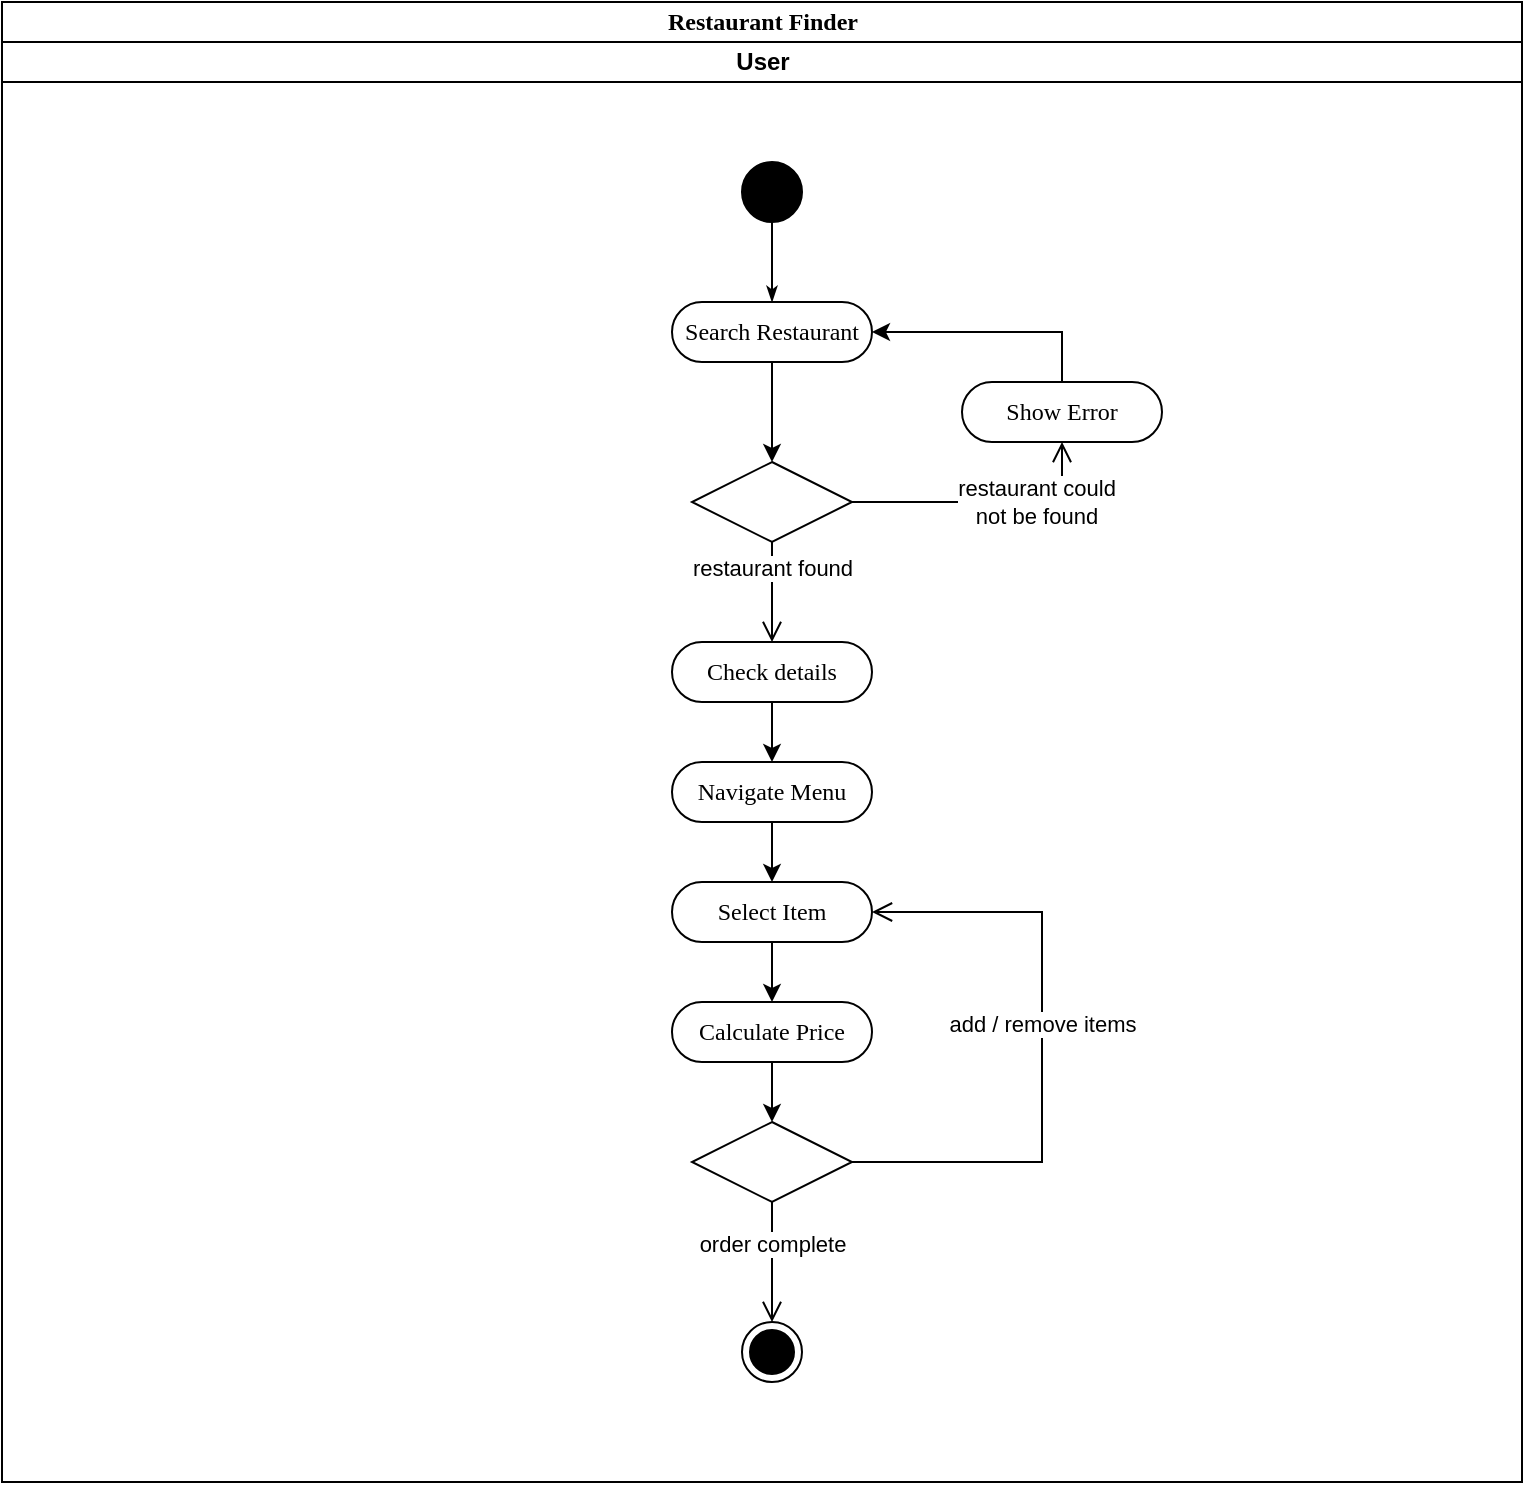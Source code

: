 <mxfile version="16.0.3" type="github">
  <diagram name="Page-1" id="0783ab3e-0a74-02c8-0abd-f7b4e66b4bec">
    <mxGraphModel dx="782" dy="428" grid="1" gridSize="10" guides="1" tooltips="1" connect="1" arrows="1" fold="1" page="1" pageScale="1" pageWidth="850" pageHeight="1100" background="none" math="0" shadow="0">
      <root>
        <mxCell id="0" />
        <mxCell id="1" parent="0" />
        <mxCell id="1c1d494c118603dd-1" value="Restaurant Finder" style="swimlane;html=1;childLayout=stackLayout;startSize=20;rounded=0;shadow=0;comic=0;labelBackgroundColor=none;strokeWidth=1;fontFamily=Verdana;fontSize=12;align=center;" parent="1" vertex="1">
          <mxGeometry x="40" y="20" width="760" height="740" as="geometry" />
        </mxCell>
        <mxCell id="1c1d494c118603dd-3" value="User" style="swimlane;html=1;startSize=20;" parent="1c1d494c118603dd-1" vertex="1">
          <mxGeometry y="20" width="760" height="720" as="geometry" />
        </mxCell>
        <mxCell id="60571a20871a0731-4" value="" style="ellipse;whiteSpace=wrap;html=1;rounded=0;shadow=0;comic=0;labelBackgroundColor=none;strokeWidth=1;fillColor=#000000;fontFamily=Verdana;fontSize=12;align=center;" parent="1c1d494c118603dd-3" vertex="1">
          <mxGeometry x="370" y="60" width="30" height="30" as="geometry" />
        </mxCell>
        <mxCell id="pZRyJmo8lcFpNpZf3xVv-4" value="" style="edgeStyle=orthogonalEdgeStyle;rounded=0;orthogonalLoop=1;jettySize=auto;html=1;" edge="1" parent="1c1d494c118603dd-3" source="60571a20871a0731-8" target="pZRyJmo8lcFpNpZf3xVv-1">
          <mxGeometry relative="1" as="geometry" />
        </mxCell>
        <mxCell id="60571a20871a0731-8" value="Search Restaurant" style="rounded=1;whiteSpace=wrap;html=1;shadow=0;comic=0;labelBackgroundColor=none;strokeWidth=1;fontFamily=Verdana;fontSize=12;align=center;arcSize=50;" parent="1c1d494c118603dd-3" vertex="1">
          <mxGeometry x="335" y="130" width="100" height="30" as="geometry" />
        </mxCell>
        <mxCell id="1c1d494c118603dd-27" style="edgeStyle=orthogonalEdgeStyle;rounded=0;html=1;labelBackgroundColor=none;startArrow=none;startFill=0;startSize=5;endArrow=classicThin;endFill=1;endSize=5;jettySize=auto;orthogonalLoop=1;strokeWidth=1;fontFamily=Verdana;fontSize=12" parent="1c1d494c118603dd-3" source="60571a20871a0731-4" target="60571a20871a0731-8" edge="1">
          <mxGeometry relative="1" as="geometry" />
        </mxCell>
        <mxCell id="pZRyJmo8lcFpNpZf3xVv-1" value="" style="rhombus;whiteSpace=wrap;html=1;fillColor=#FFFFFF;strokeColor=#000000;" vertex="1" parent="1c1d494c118603dd-3">
          <mxGeometry x="345" y="210" width="80" height="40" as="geometry" />
        </mxCell>
        <mxCell id="pZRyJmo8lcFpNpZf3xVv-2" value="restaurant could &lt;br&gt;not be found" style="edgeStyle=orthogonalEdgeStyle;html=1;align=center;verticalAlign=middle;endArrow=open;endSize=8;strokeColor=#000000;rounded=0;entryX=0.5;entryY=1;entryDx=0;entryDy=0;exitX=1;exitY=0.5;exitDx=0;exitDy=0;spacingTop=0;" edge="1" source="pZRyJmo8lcFpNpZf3xVv-1" parent="1c1d494c118603dd-3" target="pZRyJmo8lcFpNpZf3xVv-6">
          <mxGeometry x="0.36" relative="1" as="geometry">
            <mxPoint x="481" y="200" as="targetPoint" />
            <mxPoint x="431" y="220" as="sourcePoint" />
            <Array as="points">
              <mxPoint x="530" y="230" />
            </Array>
            <mxPoint as="offset" />
          </mxGeometry>
        </mxCell>
        <mxCell id="pZRyJmo8lcFpNpZf3xVv-3" value="restaurant found" style="edgeStyle=orthogonalEdgeStyle;html=1;align=center;verticalAlign=top;endArrow=open;endSize=8;strokeColor=#000000;rounded=0;entryX=0.5;entryY=0;entryDx=0;entryDy=0;" edge="1" source="pZRyJmo8lcFpNpZf3xVv-1" parent="1c1d494c118603dd-3" target="pZRyJmo8lcFpNpZf3xVv-8">
          <mxGeometry x="-1" relative="1" as="geometry">
            <mxPoint x="385" y="300" as="targetPoint" />
          </mxGeometry>
        </mxCell>
        <mxCell id="pZRyJmo8lcFpNpZf3xVv-7" style="edgeStyle=orthogonalEdgeStyle;rounded=0;orthogonalLoop=1;jettySize=auto;html=1;exitX=0.5;exitY=0;exitDx=0;exitDy=0;strokeColor=#000000;entryX=1;entryY=0.5;entryDx=0;entryDy=0;" edge="1" parent="1c1d494c118603dd-3" source="pZRyJmo8lcFpNpZf3xVv-6" target="60571a20871a0731-8">
          <mxGeometry relative="1" as="geometry">
            <mxPoint x="435" y="138" as="targetPoint" />
            <Array as="points">
              <mxPoint x="530" y="145" />
            </Array>
          </mxGeometry>
        </mxCell>
        <mxCell id="pZRyJmo8lcFpNpZf3xVv-6" value="Show Error" style="rounded=1;whiteSpace=wrap;html=1;shadow=0;comic=0;labelBackgroundColor=none;strokeWidth=1;fontFamily=Verdana;fontSize=12;align=center;arcSize=50;" vertex="1" parent="1c1d494c118603dd-3">
          <mxGeometry x="480" y="170" width="100" height="30" as="geometry" />
        </mxCell>
        <mxCell id="pZRyJmo8lcFpNpZf3xVv-10" value="" style="edgeStyle=orthogonalEdgeStyle;rounded=0;orthogonalLoop=1;jettySize=auto;html=1;strokeColor=#000000;" edge="1" parent="1c1d494c118603dd-3" source="pZRyJmo8lcFpNpZf3xVv-8" target="pZRyJmo8lcFpNpZf3xVv-9">
          <mxGeometry relative="1" as="geometry" />
        </mxCell>
        <mxCell id="pZRyJmo8lcFpNpZf3xVv-8" value="Check details" style="rounded=1;whiteSpace=wrap;html=1;shadow=0;comic=0;labelBackgroundColor=none;strokeWidth=1;fontFamily=Verdana;fontSize=12;align=center;arcSize=50;" vertex="1" parent="1c1d494c118603dd-3">
          <mxGeometry x="335" y="300" width="100" height="30" as="geometry" />
        </mxCell>
        <mxCell id="pZRyJmo8lcFpNpZf3xVv-12" value="" style="edgeStyle=orthogonalEdgeStyle;rounded=0;orthogonalLoop=1;jettySize=auto;html=1;strokeColor=#000000;" edge="1" parent="1c1d494c118603dd-3" source="pZRyJmo8lcFpNpZf3xVv-9" target="pZRyJmo8lcFpNpZf3xVv-11">
          <mxGeometry relative="1" as="geometry" />
        </mxCell>
        <mxCell id="pZRyJmo8lcFpNpZf3xVv-9" value="Navigate Menu" style="rounded=1;whiteSpace=wrap;html=1;shadow=0;comic=0;labelBackgroundColor=none;strokeWidth=1;fontFamily=Verdana;fontSize=12;align=center;arcSize=50;" vertex="1" parent="1c1d494c118603dd-3">
          <mxGeometry x="335" y="360" width="100" height="30" as="geometry" />
        </mxCell>
        <mxCell id="pZRyJmo8lcFpNpZf3xVv-14" value="" style="edgeStyle=orthogonalEdgeStyle;rounded=0;orthogonalLoop=1;jettySize=auto;html=1;strokeColor=#000000;" edge="1" parent="1c1d494c118603dd-3" source="pZRyJmo8lcFpNpZf3xVv-11" target="pZRyJmo8lcFpNpZf3xVv-13">
          <mxGeometry relative="1" as="geometry" />
        </mxCell>
        <mxCell id="pZRyJmo8lcFpNpZf3xVv-11" value="Select Item" style="rounded=1;whiteSpace=wrap;html=1;shadow=0;comic=0;labelBackgroundColor=none;strokeWidth=1;fontFamily=Verdana;fontSize=12;align=center;arcSize=50;" vertex="1" parent="1c1d494c118603dd-3">
          <mxGeometry x="335" y="420" width="100" height="30" as="geometry" />
        </mxCell>
        <mxCell id="pZRyJmo8lcFpNpZf3xVv-18" value="" style="edgeStyle=orthogonalEdgeStyle;rounded=0;orthogonalLoop=1;jettySize=auto;html=1;strokeColor=#000000;" edge="1" parent="1c1d494c118603dd-3" source="pZRyJmo8lcFpNpZf3xVv-13" target="pZRyJmo8lcFpNpZf3xVv-15">
          <mxGeometry relative="1" as="geometry" />
        </mxCell>
        <mxCell id="pZRyJmo8lcFpNpZf3xVv-13" value="Calculate Price" style="rounded=1;whiteSpace=wrap;html=1;shadow=0;comic=0;labelBackgroundColor=none;strokeWidth=1;fontFamily=Verdana;fontSize=12;align=center;arcSize=50;" vertex="1" parent="1c1d494c118603dd-3">
          <mxGeometry x="335" y="480" width="100" height="30" as="geometry" />
        </mxCell>
        <mxCell id="pZRyJmo8lcFpNpZf3xVv-15" value="" style="rhombus;whiteSpace=wrap;html=1;fillColor=#FFFFFF;strokeColor=#000000;" vertex="1" parent="1c1d494c118603dd-3">
          <mxGeometry x="345" y="540" width="80" height="40" as="geometry" />
        </mxCell>
        <mxCell id="pZRyJmo8lcFpNpZf3xVv-16" value="add / remove items" style="edgeStyle=orthogonalEdgeStyle;html=1;align=center;verticalAlign=bottom;endArrow=open;endSize=8;strokeColor=#000000;rounded=0;entryX=1;entryY=0.5;entryDx=0;entryDy=0;" edge="1" source="pZRyJmo8lcFpNpZf3xVv-15" parent="1c1d494c118603dd-3" target="pZRyJmo8lcFpNpZf3xVv-11">
          <mxGeometry x="0.016" relative="1" as="geometry">
            <mxPoint x="525" y="660" as="targetPoint" />
            <Array as="points">
              <mxPoint x="520" y="560" />
              <mxPoint x="520" y="435" />
            </Array>
            <mxPoint as="offset" />
          </mxGeometry>
        </mxCell>
        <mxCell id="pZRyJmo8lcFpNpZf3xVv-17" value="order complete" style="edgeStyle=orthogonalEdgeStyle;html=1;align=center;verticalAlign=top;endArrow=open;endSize=8;strokeColor=#000000;rounded=0;entryX=0.5;entryY=0;entryDx=0;entryDy=0;" edge="1" source="pZRyJmo8lcFpNpZf3xVv-15" parent="1c1d494c118603dd-3" target="pZRyJmo8lcFpNpZf3xVv-19">
          <mxGeometry x="-0.75" relative="1" as="geometry">
            <mxPoint x="385" y="740" as="targetPoint" />
            <mxPoint as="offset" />
          </mxGeometry>
        </mxCell>
        <mxCell id="pZRyJmo8lcFpNpZf3xVv-19" value="" style="ellipse;html=1;shape=endState;fillColor=#000000;strokeColor=#000000;" vertex="1" parent="1c1d494c118603dd-3">
          <mxGeometry x="370" y="640" width="30" height="30" as="geometry" />
        </mxCell>
      </root>
    </mxGraphModel>
  </diagram>
</mxfile>
